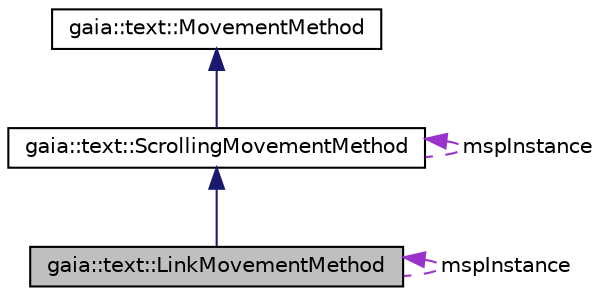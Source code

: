 digraph G
{
  edge [fontname="Helvetica",fontsize="10",labelfontname="Helvetica",labelfontsize="10"];
  node [fontname="Helvetica",fontsize="10",shape=record];
  Node1 [label="gaia::text::LinkMovementMethod",height=0.2,width=0.4,color="black", fillcolor="grey75", style="filled" fontcolor="black"];
  Node2 -> Node1 [dir=back,color="midnightblue",fontsize="10",style="solid",fontname="Helvetica"];
  Node2 [label="gaia::text::ScrollingMovementMethod",height=0.2,width=0.4,color="black", fillcolor="white", style="filled",URL="$d8/da4/classgaia_1_1text_1_1_scrolling_movement_method.html",tooltip="A movement method that interprets movement keys by scrolling the text buffer."];
  Node3 -> Node2 [dir=back,color="midnightblue",fontsize="10",style="solid",fontname="Helvetica"];
  Node3 [label="gaia::text::MovementMethod",height=0.2,width=0.4,color="black", fillcolor="white", style="filled",URL="$d7/d0c/classgaia_1_1text_1_1_movement_method.html",tooltip="Provides cursor positioning, scrolling and text selection functionality in a TextView."];
  Node2 -> Node2 [dir=back,color="darkorchid3",fontsize="10",style="dashed",label="mspInstance",fontname="Helvetica"];
  Node1 -> Node1 [dir=back,color="darkorchid3",fontsize="10",style="dashed",label="mspInstance",fontname="Helvetica"];
}
